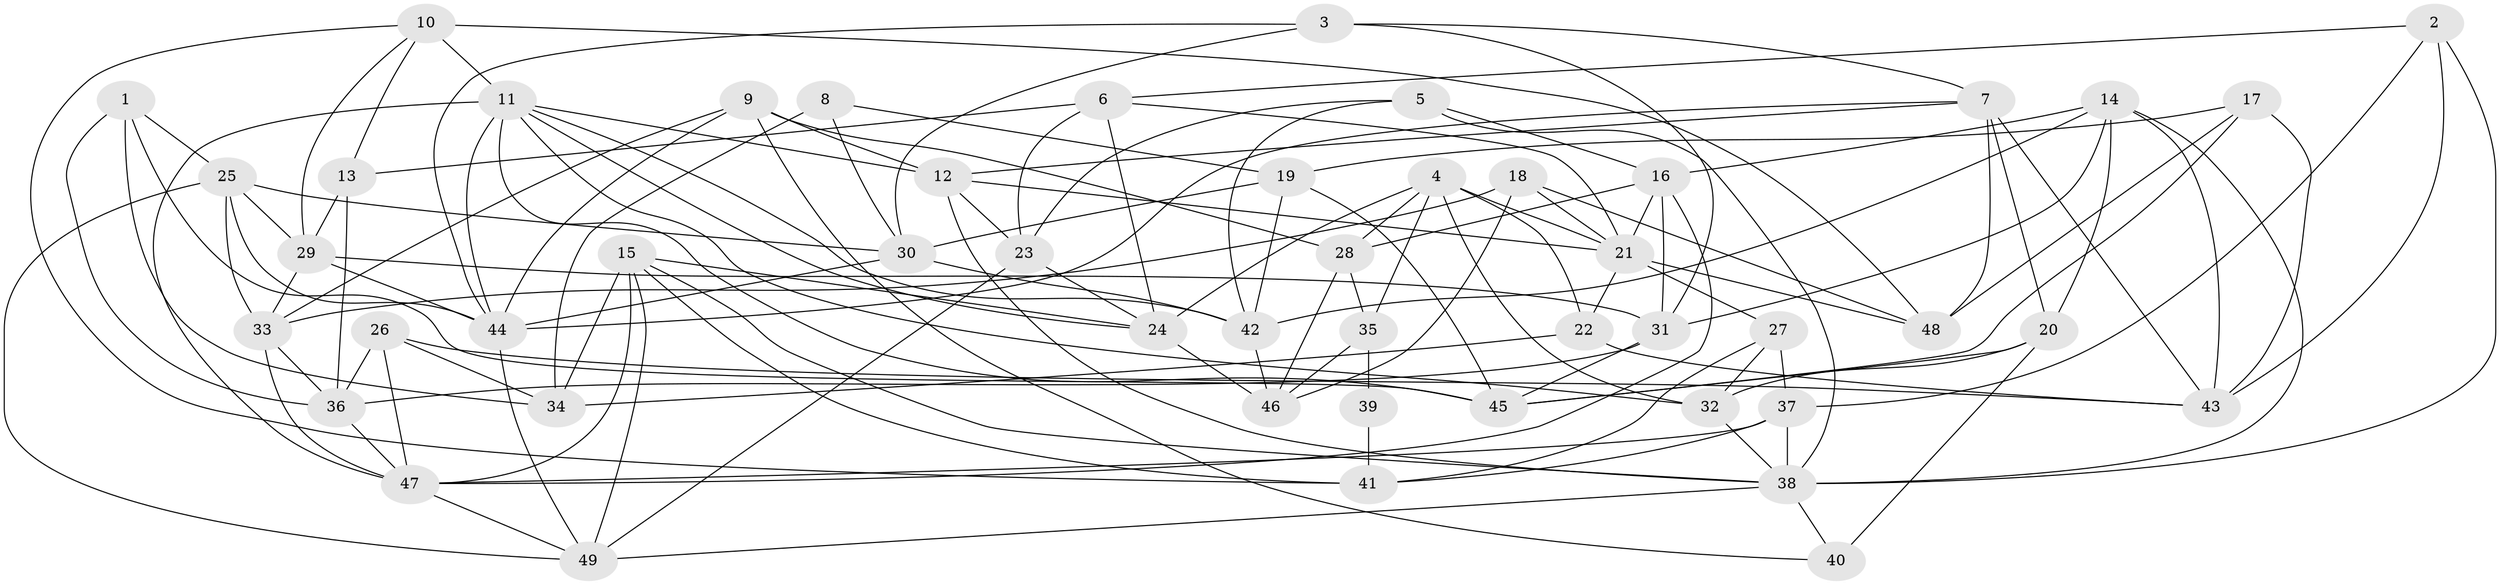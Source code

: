 // original degree distribution, {4: 1.0}
// Generated by graph-tools (version 1.1) at 2025/02/03/09/25 03:02:57]
// undirected, 49 vertices, 130 edges
graph export_dot {
graph [start="1"]
  node [color=gray90,style=filled];
  1;
  2;
  3;
  4;
  5;
  6;
  7;
  8;
  9;
  10;
  11;
  12;
  13;
  14;
  15;
  16;
  17;
  18;
  19;
  20;
  21;
  22;
  23;
  24;
  25;
  26;
  27;
  28;
  29;
  30;
  31;
  32;
  33;
  34;
  35;
  36;
  37;
  38;
  39;
  40;
  41;
  42;
  43;
  44;
  45;
  46;
  47;
  48;
  49;
  1 -- 25 [weight=1.0];
  1 -- 34 [weight=1.0];
  1 -- 36 [weight=1.0];
  1 -- 45 [weight=1.0];
  2 -- 6 [weight=1.0];
  2 -- 37 [weight=1.0];
  2 -- 38 [weight=1.0];
  2 -- 43 [weight=1.0];
  3 -- 7 [weight=1.0];
  3 -- 30 [weight=1.0];
  3 -- 31 [weight=1.0];
  3 -- 44 [weight=1.0];
  4 -- 21 [weight=1.0];
  4 -- 22 [weight=1.0];
  4 -- 24 [weight=1.0];
  4 -- 28 [weight=1.0];
  4 -- 32 [weight=1.0];
  4 -- 35 [weight=1.0];
  5 -- 16 [weight=1.0];
  5 -- 23 [weight=1.0];
  5 -- 38 [weight=1.0];
  5 -- 42 [weight=1.0];
  6 -- 13 [weight=1.0];
  6 -- 21 [weight=1.0];
  6 -- 23 [weight=2.0];
  6 -- 24 [weight=1.0];
  7 -- 12 [weight=1.0];
  7 -- 20 [weight=1.0];
  7 -- 43 [weight=1.0];
  7 -- 44 [weight=1.0];
  7 -- 48 [weight=1.0];
  8 -- 19 [weight=1.0];
  8 -- 30 [weight=1.0];
  8 -- 34 [weight=2.0];
  9 -- 12 [weight=1.0];
  9 -- 28 [weight=1.0];
  9 -- 33 [weight=1.0];
  9 -- 40 [weight=2.0];
  9 -- 44 [weight=1.0];
  10 -- 11 [weight=1.0];
  10 -- 13 [weight=1.0];
  10 -- 29 [weight=1.0];
  10 -- 41 [weight=1.0];
  10 -- 48 [weight=2.0];
  11 -- 12 [weight=1.0];
  11 -- 24 [weight=1.0];
  11 -- 32 [weight=1.0];
  11 -- 42 [weight=1.0];
  11 -- 44 [weight=1.0];
  11 -- 45 [weight=1.0];
  11 -- 47 [weight=1.0];
  12 -- 21 [weight=1.0];
  12 -- 23 [weight=1.0];
  12 -- 38 [weight=1.0];
  13 -- 29 [weight=1.0];
  13 -- 36 [weight=1.0];
  14 -- 16 [weight=1.0];
  14 -- 20 [weight=1.0];
  14 -- 31 [weight=1.0];
  14 -- 38 [weight=1.0];
  14 -- 42 [weight=1.0];
  14 -- 43 [weight=1.0];
  15 -- 24 [weight=1.0];
  15 -- 34 [weight=1.0];
  15 -- 38 [weight=1.0];
  15 -- 41 [weight=1.0];
  15 -- 47 [weight=1.0];
  15 -- 49 [weight=1.0];
  16 -- 21 [weight=1.0];
  16 -- 28 [weight=1.0];
  16 -- 31 [weight=1.0];
  16 -- 47 [weight=1.0];
  17 -- 19 [weight=1.0];
  17 -- 43 [weight=1.0];
  17 -- 45 [weight=1.0];
  17 -- 48 [weight=1.0];
  18 -- 21 [weight=1.0];
  18 -- 33 [weight=1.0];
  18 -- 46 [weight=1.0];
  18 -- 48 [weight=1.0];
  19 -- 30 [weight=1.0];
  19 -- 42 [weight=2.0];
  19 -- 45 [weight=1.0];
  20 -- 32 [weight=2.0];
  20 -- 40 [weight=3.0];
  20 -- 45 [weight=1.0];
  21 -- 22 [weight=1.0];
  21 -- 27 [weight=1.0];
  21 -- 48 [weight=1.0];
  22 -- 34 [weight=1.0];
  22 -- 43 [weight=1.0];
  23 -- 24 [weight=1.0];
  23 -- 49 [weight=1.0];
  24 -- 46 [weight=1.0];
  25 -- 29 [weight=1.0];
  25 -- 30 [weight=1.0];
  25 -- 33 [weight=1.0];
  25 -- 44 [weight=1.0];
  25 -- 49 [weight=1.0];
  26 -- 34 [weight=1.0];
  26 -- 36 [weight=1.0];
  26 -- 43 [weight=1.0];
  26 -- 47 [weight=1.0];
  27 -- 32 [weight=1.0];
  27 -- 37 [weight=1.0];
  27 -- 41 [weight=1.0];
  28 -- 35 [weight=2.0];
  28 -- 46 [weight=1.0];
  29 -- 31 [weight=1.0];
  29 -- 33 [weight=1.0];
  29 -- 44 [weight=1.0];
  30 -- 42 [weight=1.0];
  30 -- 44 [weight=1.0];
  31 -- 36 [weight=1.0];
  31 -- 45 [weight=1.0];
  32 -- 38 [weight=1.0];
  33 -- 36 [weight=1.0];
  33 -- 47 [weight=1.0];
  35 -- 39 [weight=2.0];
  35 -- 46 [weight=1.0];
  36 -- 47 [weight=1.0];
  37 -- 38 [weight=2.0];
  37 -- 41 [weight=1.0];
  37 -- 47 [weight=1.0];
  38 -- 40 [weight=1.0];
  38 -- 49 [weight=1.0];
  39 -- 41 [weight=2.0];
  42 -- 46 [weight=2.0];
  44 -- 49 [weight=1.0];
  47 -- 49 [weight=1.0];
}
